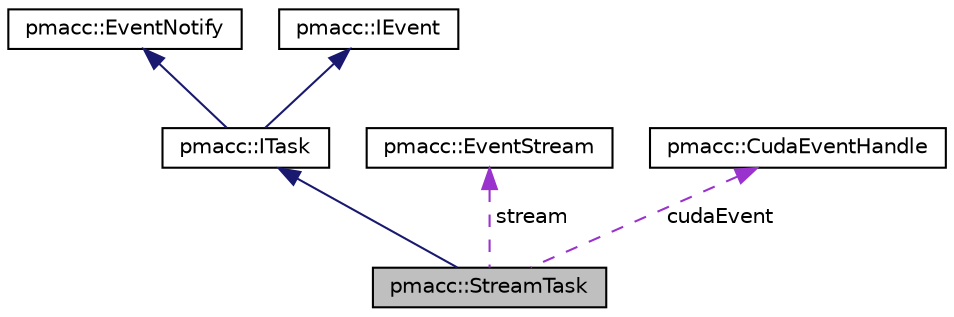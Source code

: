 digraph "pmacc::StreamTask"
{
 // LATEX_PDF_SIZE
  edge [fontname="Helvetica",fontsize="10",labelfontname="Helvetica",labelfontsize="10"];
  node [fontname="Helvetica",fontsize="10",shape=record];
  Node1 [label="pmacc::StreamTask",height=0.2,width=0.4,color="black", fillcolor="grey75", style="filled", fontcolor="black",tooltip="Abstract base class for all tasks which depend on cuda streams."];
  Node2 -> Node1 [dir="back",color="midnightblue",fontsize="10",style="solid",fontname="Helvetica"];
  Node2 [label="pmacc::ITask",height=0.2,width=0.4,color="black", fillcolor="white", style="filled",URL="$classpmacc_1_1_i_task.html",tooltip="Abstract base class for all tasks."];
  Node3 -> Node2 [dir="back",color="midnightblue",fontsize="10",style="solid",fontname="Helvetica"];
  Node3 [label="pmacc::EventNotify",height=0.2,width=0.4,color="black", fillcolor="white", style="filled",URL="$classpmacc_1_1_event_notify.html",tooltip="Implements an observable."];
  Node4 -> Node2 [dir="back",color="midnightblue",fontsize="10",style="solid",fontname="Helvetica"];
  Node4 [label="pmacc::IEvent",height=0.2,width=0.4,color="black", fillcolor="white", style="filled",URL="$classpmacc_1_1_i_event.html",tooltip="Interface for an observer."];
  Node5 -> Node1 [dir="back",color="darkorchid3",fontsize="10",style="dashed",label=" stream" ,fontname="Helvetica"];
  Node5 [label="pmacc::EventStream",height=0.2,width=0.4,color="black", fillcolor="white", style="filled",URL="$classpmacc_1_1_event_stream.html",tooltip="Wrapper for a single cuda stream."];
  Node6 -> Node1 [dir="back",color="darkorchid3",fontsize="10",style="dashed",label=" cudaEvent" ,fontname="Helvetica"];
  Node6 [label="pmacc::CudaEventHandle",height=0.2,width=0.4,color="black", fillcolor="white", style="filled",URL="$classpmacc_1_1_cuda_event_handle.html",tooltip="handle to CudaEvent"];
}
